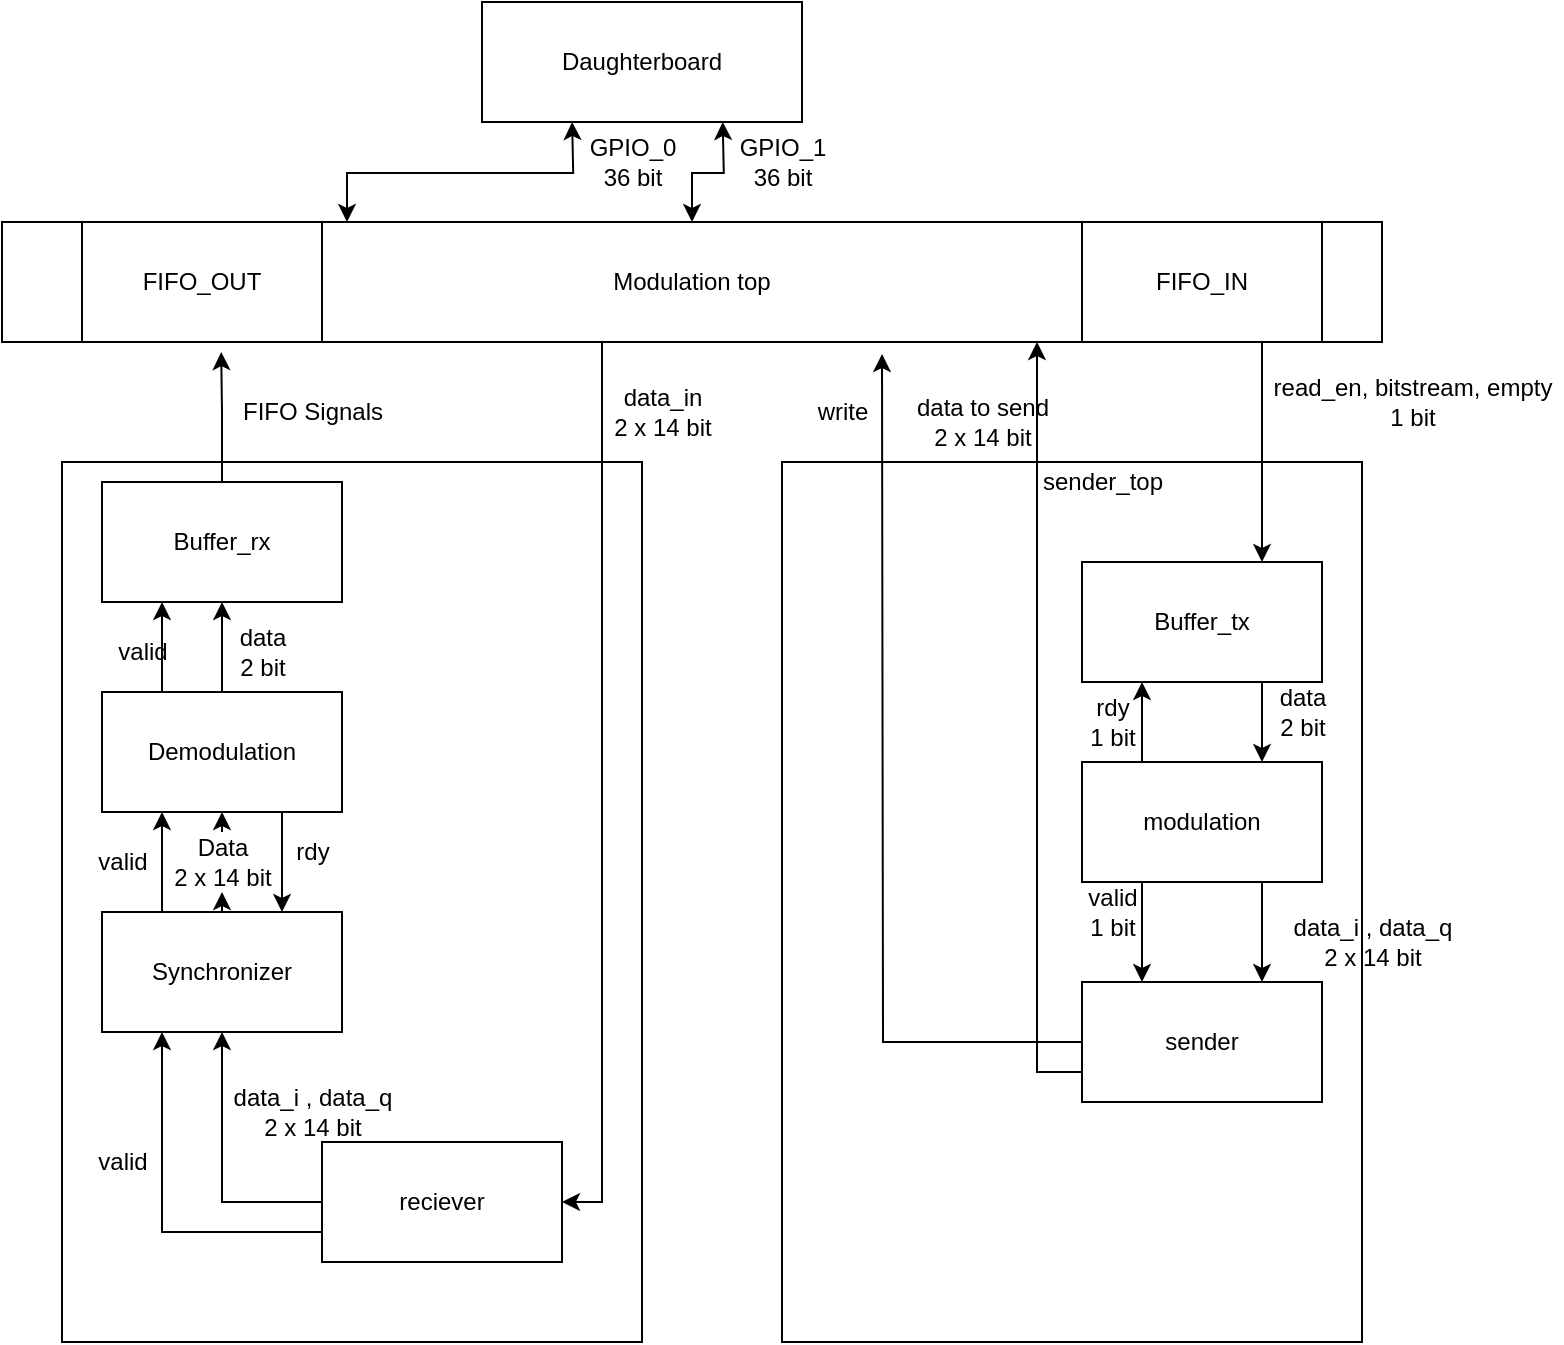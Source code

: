 <mxfile>
    <diagram id="okyHbANt9XHcZrDEkdiz" name="Page-1">
        <mxGraphModel dx="729" dy="736" grid="1" gridSize="10" guides="1" tooltips="1" connect="1" arrows="1" fold="1" page="1" pageScale="1" pageWidth="850" pageHeight="1100" math="0" shadow="0">
            <root>
                <mxCell id="0"/>
                <mxCell id="1" parent="0"/>
                <mxCell id="96" value="" style="whiteSpace=wrap;html=1;" parent="1" vertex="1">
                    <mxGeometry x="80" y="240" width="290" height="440" as="geometry"/>
                </mxCell>
                <mxCell id="70" style="edgeStyle=orthogonalEdgeStyle;rounded=0;orthogonalLoop=1;jettySize=auto;html=1;exitX=0.25;exitY=0;exitDx=0;exitDy=0;startArrow=classic;startFill=1;" parent="1" source="69" edge="1">
                    <mxGeometry relative="1" as="geometry">
                        <mxPoint x="335.059" y="70" as="targetPoint"/>
                    </mxGeometry>
                </mxCell>
                <mxCell id="72" style="edgeStyle=orthogonalEdgeStyle;rounded=0;orthogonalLoop=1;jettySize=auto;html=1;exitX=0.5;exitY=0;exitDx=0;exitDy=0;startArrow=classic;startFill=1;" parent="1" source="69" edge="1">
                    <mxGeometry relative="1" as="geometry">
                        <mxPoint x="410.353" y="70" as="targetPoint"/>
                    </mxGeometry>
                </mxCell>
                <mxCell id="99" style="edgeStyle=orthogonalEdgeStyle;rounded=0;orthogonalLoop=1;jettySize=auto;html=1;exitX=0.25;exitY=1;exitDx=0;exitDy=0;entryX=1;entryY=0.5;entryDx=0;entryDy=0;startArrow=none;startFill=0;" parent="1" source="69" target="98" edge="1">
                    <mxGeometry relative="1" as="geometry">
                        <Array as="points">
                            <mxPoint x="350" y="180"/>
                            <mxPoint x="350" y="610"/>
                        </Array>
                    </mxGeometry>
                </mxCell>
                <mxCell id="69" value="Modulation top" style="whiteSpace=wrap;html=1;" parent="1" vertex="1">
                    <mxGeometry x="50" y="120" width="690" height="60" as="geometry"/>
                </mxCell>
                <mxCell id="71" value="GPIO_0&lt;br&gt;36 bit" style="text;html=1;align=center;verticalAlign=middle;resizable=0;points=[];autosize=1;" parent="1" vertex="1">
                    <mxGeometry x="335" y="75" width="60" height="30" as="geometry"/>
                </mxCell>
                <mxCell id="73" value="GPIO_1&lt;br&gt;36 bit" style="text;html=1;align=center;verticalAlign=middle;resizable=0;points=[];autosize=1;" parent="1" vertex="1">
                    <mxGeometry x="410" y="75" width="60" height="30" as="geometry"/>
                </mxCell>
                <mxCell id="74" value="" style="whiteSpace=wrap;html=1;" parent="1" vertex="1">
                    <mxGeometry x="440" y="240" width="290" height="440" as="geometry"/>
                </mxCell>
                <mxCell id="77" style="edgeStyle=orthogonalEdgeStyle;rounded=0;orthogonalLoop=1;jettySize=auto;html=1;exitX=0.75;exitY=1;exitDx=0;exitDy=0;entryX=0.75;entryY=0;entryDx=0;entryDy=0;startArrow=none;startFill=0;" parent="1" source="75" target="79" edge="1">
                    <mxGeometry relative="1" as="geometry"/>
                </mxCell>
                <mxCell id="75" value="FIFO_IN" style="whiteSpace=wrap;html=1;" parent="1" vertex="1">
                    <mxGeometry x="590" y="120" width="120" height="60" as="geometry"/>
                </mxCell>
                <mxCell id="76" value="Daughterboard" style="whiteSpace=wrap;html=1;" parent="1" vertex="1">
                    <mxGeometry x="290" y="10" width="160" height="60" as="geometry"/>
                </mxCell>
                <mxCell id="78" value="read_en, bitstream, empty&lt;br&gt;1 bit" style="text;html=1;align=center;verticalAlign=middle;resizable=0;points=[];autosize=1;" parent="1" vertex="1">
                    <mxGeometry x="680" y="195" width="150" height="30" as="geometry"/>
                </mxCell>
                <mxCell id="82" style="edgeStyle=orthogonalEdgeStyle;rounded=0;orthogonalLoop=1;jettySize=auto;html=1;exitX=0.75;exitY=1;exitDx=0;exitDy=0;entryX=0.75;entryY=0;entryDx=0;entryDy=0;startArrow=none;startFill=0;" parent="1" source="79" target="81" edge="1">
                    <mxGeometry relative="1" as="geometry"/>
                </mxCell>
                <mxCell id="79" value="Buffer_tx" style="whiteSpace=wrap;html=1;" parent="1" vertex="1">
                    <mxGeometry x="590" y="290" width="120" height="60" as="geometry"/>
                </mxCell>
                <mxCell id="84" style="edgeStyle=orthogonalEdgeStyle;rounded=0;orthogonalLoop=1;jettySize=auto;html=1;exitX=0.25;exitY=0;exitDx=0;exitDy=0;entryX=0.25;entryY=1;entryDx=0;entryDy=0;startArrow=none;startFill=0;" parent="1" source="81" target="79" edge="1">
                    <mxGeometry relative="1" as="geometry"/>
                </mxCell>
                <mxCell id="87" style="edgeStyle=orthogonalEdgeStyle;rounded=0;orthogonalLoop=1;jettySize=auto;html=1;exitX=0.25;exitY=1;exitDx=0;exitDy=0;entryX=0.25;entryY=0;entryDx=0;entryDy=0;startArrow=none;startFill=0;" parent="1" source="81" target="86" edge="1">
                    <mxGeometry relative="1" as="geometry"/>
                </mxCell>
                <mxCell id="88" style="edgeStyle=orthogonalEdgeStyle;rounded=0;orthogonalLoop=1;jettySize=auto;html=1;exitX=0.75;exitY=1;exitDx=0;exitDy=0;entryX=0.75;entryY=0;entryDx=0;entryDy=0;startArrow=none;startFill=0;" parent="1" source="81" target="86" edge="1">
                    <mxGeometry relative="1" as="geometry"/>
                </mxCell>
                <mxCell id="81" value="modulation" style="whiteSpace=wrap;html=1;" parent="1" vertex="1">
                    <mxGeometry x="590" y="390" width="120" height="60" as="geometry"/>
                </mxCell>
                <mxCell id="83" value="data&lt;br&gt;2 bit" style="text;html=1;align=center;verticalAlign=middle;resizable=0;points=[];autosize=1;" parent="1" vertex="1">
                    <mxGeometry x="680" y="350" width="40" height="30" as="geometry"/>
                </mxCell>
                <mxCell id="85" value="rdy&lt;br&gt;1 bit" style="text;html=1;align=center;verticalAlign=middle;resizable=0;points=[];autosize=1;" parent="1" vertex="1">
                    <mxGeometry x="585" y="355" width="40" height="30" as="geometry"/>
                </mxCell>
                <mxCell id="91" style="edgeStyle=orthogonalEdgeStyle;rounded=0;orthogonalLoop=1;jettySize=auto;html=1;exitX=0;exitY=0.5;exitDx=0;exitDy=0;startArrow=none;startFill=0;" parent="1" source="86" edge="1">
                    <mxGeometry relative="1" as="geometry">
                        <mxPoint x="490" y="186" as="targetPoint"/>
                    </mxGeometry>
                </mxCell>
                <mxCell id="93" style="edgeStyle=orthogonalEdgeStyle;rounded=0;orthogonalLoop=1;jettySize=auto;html=1;exitX=0;exitY=0.75;exitDx=0;exitDy=0;entryX=0.75;entryY=1;entryDx=0;entryDy=0;startArrow=none;startFill=0;" parent="1" source="86" target="69" edge="1">
                    <mxGeometry relative="1" as="geometry"/>
                </mxCell>
                <mxCell id="86" value="sender" style="whiteSpace=wrap;html=1;" parent="1" vertex="1">
                    <mxGeometry x="590" y="500" width="120" height="60" as="geometry"/>
                </mxCell>
                <mxCell id="89" value="data_i , data_q&lt;br&gt;2 x 14 bit" style="text;html=1;align=center;verticalAlign=middle;resizable=0;points=[];autosize=1;" parent="1" vertex="1">
                    <mxGeometry x="690" y="465" width="90" height="30" as="geometry"/>
                </mxCell>
                <mxCell id="90" value="valid&lt;br&gt;1 bit" style="text;html=1;align=center;verticalAlign=middle;resizable=0;points=[];autosize=1;" parent="1" vertex="1">
                    <mxGeometry x="585" y="450" width="40" height="30" as="geometry"/>
                </mxCell>
                <mxCell id="92" value="data to send&lt;br&gt;2 x 14 bit" style="text;html=1;align=center;verticalAlign=middle;resizable=0;points=[];autosize=1;" parent="1" vertex="1">
                    <mxGeometry x="500" y="205" width="80" height="30" as="geometry"/>
                </mxCell>
                <mxCell id="94" value="write" style="text;html=1;align=center;verticalAlign=middle;resizable=0;points=[];autosize=1;" parent="1" vertex="1">
                    <mxGeometry x="450" y="205" width="40" height="20" as="geometry"/>
                </mxCell>
                <mxCell id="95" value="sender_top" style="text;html=1;align=center;verticalAlign=middle;resizable=0;points=[];autosize=1;" parent="1" vertex="1">
                    <mxGeometry x="560" y="240" width="80" height="20" as="geometry"/>
                </mxCell>
                <mxCell id="97" value="FIFO_OUT" style="whiteSpace=wrap;html=1;" parent="1" vertex="1">
                    <mxGeometry x="90" y="120" width="120" height="60" as="geometry"/>
                </mxCell>
                <mxCell id="102" style="edgeStyle=orthogonalEdgeStyle;rounded=0;orthogonalLoop=1;jettySize=auto;html=1;exitX=0;exitY=0.5;exitDx=0;exitDy=0;entryX=0.5;entryY=1;entryDx=0;entryDy=0;startArrow=none;startFill=0;" parent="1" source="98" target="101" edge="1">
                    <mxGeometry relative="1" as="geometry"/>
                </mxCell>
                <mxCell id="119" style="edgeStyle=orthogonalEdgeStyle;rounded=0;orthogonalLoop=1;jettySize=auto;html=1;exitX=0;exitY=0.75;exitDx=0;exitDy=0;entryX=0.25;entryY=1;entryDx=0;entryDy=0;" edge="1" parent="1" source="98" target="101">
                    <mxGeometry relative="1" as="geometry"/>
                </mxCell>
                <mxCell id="98" value="reciever" style="whiteSpace=wrap;html=1;" parent="1" vertex="1">
                    <mxGeometry x="210" y="580" width="120" height="60" as="geometry"/>
                </mxCell>
                <mxCell id="100" value="data_in&lt;br&gt;2 x 14 bit" style="text;html=1;align=center;verticalAlign=middle;resizable=0;points=[];autosize=1;" parent="1" vertex="1">
                    <mxGeometry x="350" y="200" width="60" height="30" as="geometry"/>
                </mxCell>
                <mxCell id="105" style="edgeStyle=orthogonalEdgeStyle;rounded=0;orthogonalLoop=1;jettySize=auto;html=1;exitX=0.5;exitY=0;exitDx=0;exitDy=0;entryX=0.5;entryY=1;entryDx=0;entryDy=0;startArrow=none;startFill=0;" parent="1" source="106" target="104" edge="1">
                    <mxGeometry relative="1" as="geometry"/>
                </mxCell>
                <mxCell id="117" style="edgeStyle=orthogonalEdgeStyle;rounded=0;orthogonalLoop=1;jettySize=auto;html=1;exitX=0.25;exitY=0;exitDx=0;exitDy=0;entryX=0.25;entryY=1;entryDx=0;entryDy=0;" edge="1" parent="1" source="101" target="104">
                    <mxGeometry relative="1" as="geometry"/>
                </mxCell>
                <mxCell id="101" value="Synchronizer" style="whiteSpace=wrap;html=1;" parent="1" vertex="1">
                    <mxGeometry x="100" y="465" width="120" height="60" as="geometry"/>
                </mxCell>
                <mxCell id="103" value="data_i , data_q&lt;br&gt;2 x 14 bit" style="text;html=1;align=center;verticalAlign=middle;resizable=0;points=[];autosize=1;" parent="1" vertex="1">
                    <mxGeometry x="160" y="550" width="90" height="30" as="geometry"/>
                </mxCell>
                <mxCell id="108" style="edgeStyle=orthogonalEdgeStyle;rounded=0;orthogonalLoop=1;jettySize=auto;html=1;exitX=0.5;exitY=0;exitDx=0;exitDy=0;entryX=0.5;entryY=1;entryDx=0;entryDy=0;startArrow=none;startFill=0;" parent="1" source="104" target="107" edge="1">
                    <mxGeometry relative="1" as="geometry"/>
                </mxCell>
                <mxCell id="112" style="edgeStyle=orthogonalEdgeStyle;rounded=0;orthogonalLoop=1;jettySize=auto;html=1;exitX=0.25;exitY=0;exitDx=0;exitDy=0;entryX=0.25;entryY=1;entryDx=0;entryDy=0;" edge="1" parent="1" source="104" target="107">
                    <mxGeometry relative="1" as="geometry"/>
                </mxCell>
                <mxCell id="114" style="edgeStyle=orthogonalEdgeStyle;rounded=0;orthogonalLoop=1;jettySize=auto;html=1;exitX=0.75;exitY=1;exitDx=0;exitDy=0;entryX=0.75;entryY=0;entryDx=0;entryDy=0;" edge="1" parent="1" source="104" target="101">
                    <mxGeometry relative="1" as="geometry"/>
                </mxCell>
                <mxCell id="104" value="Demodulation" style="whiteSpace=wrap;html=1;" parent="1" vertex="1">
                    <mxGeometry x="100" y="355" width="120" height="60" as="geometry"/>
                </mxCell>
                <mxCell id="110" style="edgeStyle=orthogonalEdgeStyle;rounded=0;orthogonalLoop=1;jettySize=auto;html=1;exitX=0.5;exitY=0;exitDx=0;exitDy=0;entryX=0.58;entryY=1.084;entryDx=0;entryDy=0;entryPerimeter=0;startArrow=none;startFill=0;" parent="1" source="107" target="97" edge="1">
                    <mxGeometry relative="1" as="geometry"/>
                </mxCell>
                <mxCell id="107" value="Buffer_rx" style="whiteSpace=wrap;html=1;" parent="1" vertex="1">
                    <mxGeometry x="100" y="250" width="120" height="60" as="geometry"/>
                </mxCell>
                <mxCell id="109" value="data&lt;br&gt;2 bit" style="text;html=1;align=center;verticalAlign=middle;resizable=0;points=[];autosize=1;" parent="1" vertex="1">
                    <mxGeometry x="160" y="320" width="40" height="30" as="geometry"/>
                </mxCell>
                <mxCell id="111" value="FIFO Signals" style="text;html=1;align=center;verticalAlign=middle;resizable=0;points=[];autosize=1;" parent="1" vertex="1">
                    <mxGeometry x="160" y="205" width="90" height="20" as="geometry"/>
                </mxCell>
                <mxCell id="113" value="valid" style="text;html=1;align=center;verticalAlign=middle;resizable=0;points=[];autosize=1;" vertex="1" parent="1">
                    <mxGeometry x="100" y="325" width="40" height="20" as="geometry"/>
                </mxCell>
                <mxCell id="115" value="rdy" style="text;html=1;align=center;verticalAlign=middle;resizable=0;points=[];autosize=1;" vertex="1" parent="1">
                    <mxGeometry x="190" y="425" width="30" height="20" as="geometry"/>
                </mxCell>
                <mxCell id="106" value="Data&lt;br&gt;2 x 14 bit" style="text;html=1;align=center;verticalAlign=middle;resizable=0;points=[];autosize=1;" parent="1" vertex="1">
                    <mxGeometry x="130" y="425" width="60" height="30" as="geometry"/>
                </mxCell>
                <mxCell id="116" style="edgeStyle=orthogonalEdgeStyle;rounded=0;orthogonalLoop=1;jettySize=auto;html=1;exitX=0.5;exitY=0;exitDx=0;exitDy=0;entryX=0.5;entryY=1;entryDx=0;entryDy=0;startArrow=none;startFill=0;" edge="1" parent="1" source="101" target="106">
                    <mxGeometry relative="1" as="geometry">
                        <mxPoint x="160" y="465" as="sourcePoint"/>
                        <mxPoint x="160" y="415" as="targetPoint"/>
                    </mxGeometry>
                </mxCell>
                <mxCell id="118" value="valid" style="text;html=1;align=center;verticalAlign=middle;resizable=0;points=[];autosize=1;" vertex="1" parent="1">
                    <mxGeometry x="90" y="430" width="40" height="20" as="geometry"/>
                </mxCell>
                <mxCell id="120" value="valid" style="text;html=1;align=center;verticalAlign=middle;resizable=0;points=[];autosize=1;" vertex="1" parent="1">
                    <mxGeometry x="90" y="580" width="40" height="20" as="geometry"/>
                </mxCell>
            </root>
        </mxGraphModel>
    </diagram>
</mxfile>
